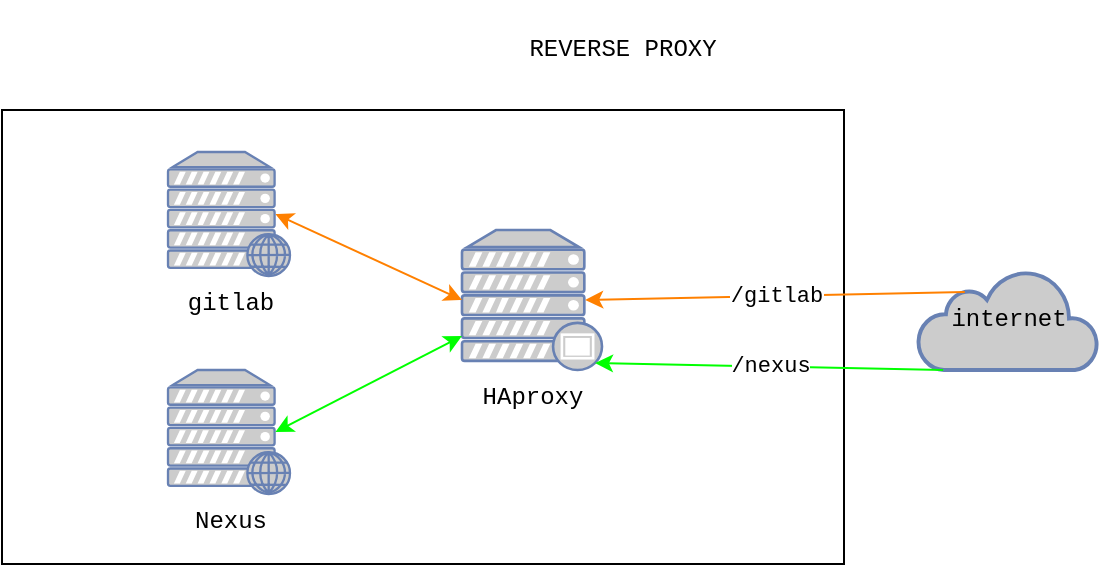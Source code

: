 <mxfile version="13.1.14" type="device"><diagram id="3ojHJEMFWZCMlI43acZL" name="Page-1"><mxGraphModel dx="862" dy="426" grid="0" gridSize="10" guides="1" tooltips="1" connect="1" arrows="1" fold="1" page="1" pageScale="1" pageWidth="827" pageHeight="1169" math="0" shadow="0"><root><mxCell id="0"/><mxCell id="1" parent="0"/><mxCell id="meK05da2vC2XKN7QDADS-5" value="" style="rounded=0;whiteSpace=wrap;html=1;fontFamily=Courier New;fontColor=#000000;fillColor=none;" vertex="1" parent="1"><mxGeometry x="120" y="90" width="421" height="227" as="geometry"/></mxCell><mxCell id="meK05da2vC2XKN7QDADS-3" value="HAproxy" style="fontColor=#000000;verticalAlign=top;verticalLabelPosition=bottom;labelPosition=center;align=center;html=1;outlineConnect=0;fillColor=#CCCCCC;strokeColor=#6881B3;gradientColor=none;gradientDirection=north;strokeWidth=2;shape=mxgraph.networks.proxy_server;fontFamily=Courier New;" vertex="1" parent="1"><mxGeometry x="350" y="150" width="70" height="70" as="geometry"/></mxCell><mxCell id="meK05da2vC2XKN7QDADS-4" value="internet" style="html=1;outlineConnect=0;fillColor=#CCCCCC;strokeColor=#6881B3;gradientColor=none;gradientDirection=north;strokeWidth=2;shape=mxgraph.networks.cloud;fontColor=#000000;fontFamily=Courier New;" vertex="1" parent="1"><mxGeometry x="578" y="170" width="90" height="50" as="geometry"/></mxCell><mxCell id="meK05da2vC2XKN7QDADS-6" value="" style="endArrow=classic;html=1;fontFamily=Courier New;fontColor=#000000;exitX=0.88;exitY=0.5;exitDx=0;exitDy=0;exitPerimeter=0;entryX=0;entryY=0.5;entryDx=0;entryDy=0;entryPerimeter=0;startArrow=classic;startFill=1;strokeColor=#FF8000;" edge="1" parent="1" source="meK05da2vC2XKN7QDADS-13" target="meK05da2vC2XKN7QDADS-3"><mxGeometry width="50" height="50" relative="1" as="geometry"><mxPoint x="268" y="146" as="sourcePoint"/><mxPoint x="440" y="200" as="targetPoint"/></mxGeometry></mxCell><mxCell id="meK05da2vC2XKN7QDADS-7" value="/gitlab" style="endArrow=none;html=1;fontFamily=Courier New;fontColor=#000000;entryX=0.26;entryY=0.22;entryDx=0;entryDy=0;entryPerimeter=0;exitX=0.88;exitY=0.5;exitDx=0;exitDy=0;exitPerimeter=0;startArrow=classic;startFill=1;endFill=0;strokeColor=#FF8000;" edge="1" parent="1" source="meK05da2vC2XKN7QDADS-3" target="meK05da2vC2XKN7QDADS-4"><mxGeometry width="50" height="50" relative="1" as="geometry"><mxPoint x="390" y="250" as="sourcePoint"/><mxPoint x="440" y="200" as="targetPoint"/></mxGeometry></mxCell><mxCell id="meK05da2vC2XKN7QDADS-8" value="REVERSE PROXY" style="text;html=1;strokeColor=none;fillColor=none;align=center;verticalAlign=middle;whiteSpace=wrap;rounded=0;fontFamily=Courier New;fontColor=#000000;" vertex="1" parent="1"><mxGeometry x="372" y="35" width="117" height="50" as="geometry"/></mxCell><mxCell id="meK05da2vC2XKN7QDADS-13" value="gitlab" style="fontColor=#000000;verticalAlign=top;verticalLabelPosition=bottom;labelPosition=center;align=center;html=1;outlineConnect=0;fillColor=#CCCCCC;strokeColor=#6881B3;gradientColor=none;gradientDirection=north;strokeWidth=2;shape=mxgraph.networks.web_server;fontFamily=Courier New;" vertex="1" parent="1"><mxGeometry x="203" y="111" width="61" height="62" as="geometry"/></mxCell><mxCell id="meK05da2vC2XKN7QDADS-14" value="Nexus" style="fontColor=#000000;verticalAlign=top;verticalLabelPosition=bottom;labelPosition=center;align=center;html=1;outlineConnect=0;fillColor=#CCCCCC;strokeColor=#6881B3;gradientColor=none;gradientDirection=north;strokeWidth=2;shape=mxgraph.networks.web_server;fontFamily=Courier New;" vertex="1" parent="1"><mxGeometry x="203" y="220" width="61" height="62" as="geometry"/></mxCell><mxCell id="meK05da2vC2XKN7QDADS-17" value="" style="endArrow=classic;startArrow=classic;html=1;strokeColor=#00FF00;fontFamily=Courier New;fontColor=#000000;exitX=0.88;exitY=0.5;exitDx=0;exitDy=0;exitPerimeter=0;" edge="1" parent="1" source="meK05da2vC2XKN7QDADS-14" target="meK05da2vC2XKN7QDADS-3"><mxGeometry width="50" height="50" relative="1" as="geometry"><mxPoint x="387" y="227" as="sourcePoint"/><mxPoint x="437" y="177" as="targetPoint"/></mxGeometry></mxCell><mxCell id="meK05da2vC2XKN7QDADS-18" value="/nexus" style="endArrow=classic;html=1;strokeColor=#00FF00;fontFamily=Courier New;fontColor=#000000;exitX=0.14;exitY=1;exitDx=0;exitDy=0;exitPerimeter=0;entryX=0.95;entryY=0.95;entryDx=0;entryDy=0;entryPerimeter=0;" edge="1" parent="1" source="meK05da2vC2XKN7QDADS-4" target="meK05da2vC2XKN7QDADS-3"><mxGeometry width="50" height="50" relative="1" as="geometry"><mxPoint x="387" y="227" as="sourcePoint"/><mxPoint x="437" y="177" as="targetPoint"/></mxGeometry></mxCell></root></mxGraphModel></diagram></mxfile>